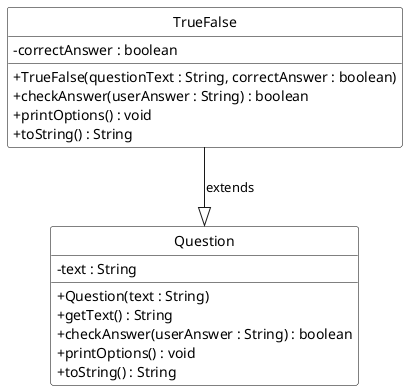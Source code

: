 @startuml
hide stereotype
hide circle

skinparam classAttributeIconSize 0
skinparam class {
    BackgroundColor White
    BorderColor Black
    FontColor Black
}

class Question {
    - text : String
    + Question(text : String)
    + getText() : String
    + checkAnswer(userAnswer : String) : boolean
    + printOptions() : void
    + toString() : String
}

class TrueFalse {
    - correctAnswer : boolean
    + TrueFalse(questionText : String, correctAnswer : boolean)
    + checkAnswer(userAnswer : String) : boolean
    + printOptions() : void
    + toString() : String
}

TrueFalse --|> Question : extends

@enduml
